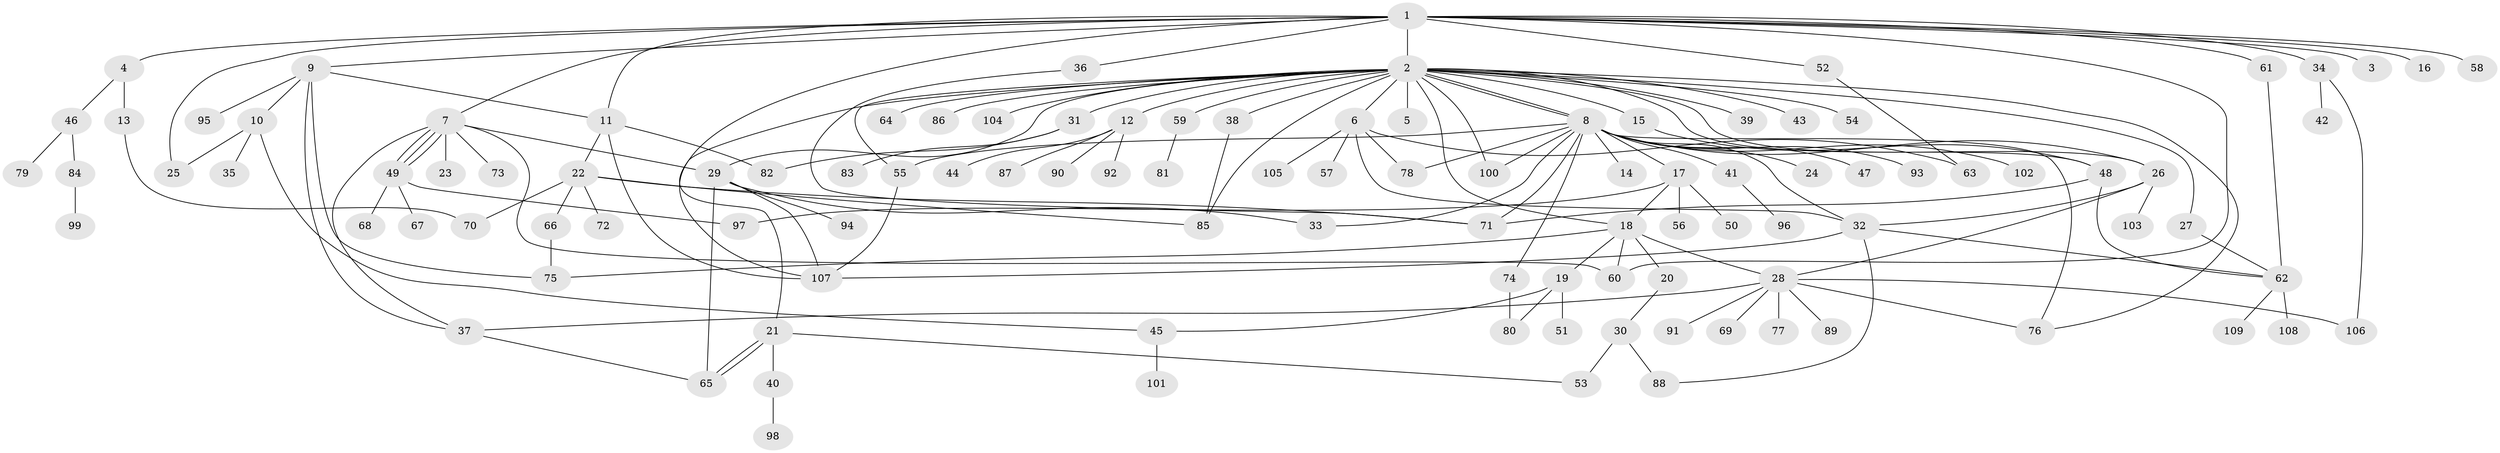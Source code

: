 // Generated by graph-tools (version 1.1) at 2025/11/02/27/25 16:11:09]
// undirected, 109 vertices, 156 edges
graph export_dot {
graph [start="1"]
  node [color=gray90,style=filled];
  1;
  2;
  3;
  4;
  5;
  6;
  7;
  8;
  9;
  10;
  11;
  12;
  13;
  14;
  15;
  16;
  17;
  18;
  19;
  20;
  21;
  22;
  23;
  24;
  25;
  26;
  27;
  28;
  29;
  30;
  31;
  32;
  33;
  34;
  35;
  36;
  37;
  38;
  39;
  40;
  41;
  42;
  43;
  44;
  45;
  46;
  47;
  48;
  49;
  50;
  51;
  52;
  53;
  54;
  55;
  56;
  57;
  58;
  59;
  60;
  61;
  62;
  63;
  64;
  65;
  66;
  67;
  68;
  69;
  70;
  71;
  72;
  73;
  74;
  75;
  76;
  77;
  78;
  79;
  80;
  81;
  82;
  83;
  84;
  85;
  86;
  87;
  88;
  89;
  90;
  91;
  92;
  93;
  94;
  95;
  96;
  97;
  98;
  99;
  100;
  101;
  102;
  103;
  104;
  105;
  106;
  107;
  108;
  109;
  1 -- 2;
  1 -- 3;
  1 -- 4;
  1 -- 7;
  1 -- 9;
  1 -- 11;
  1 -- 16;
  1 -- 25;
  1 -- 34;
  1 -- 36;
  1 -- 52;
  1 -- 58;
  1 -- 60;
  1 -- 61;
  1 -- 107;
  2 -- 5;
  2 -- 6;
  2 -- 8;
  2 -- 8;
  2 -- 12;
  2 -- 15;
  2 -- 18;
  2 -- 21;
  2 -- 26;
  2 -- 27;
  2 -- 29;
  2 -- 31;
  2 -- 38;
  2 -- 39;
  2 -- 43;
  2 -- 48;
  2 -- 54;
  2 -- 55;
  2 -- 59;
  2 -- 64;
  2 -- 76;
  2 -- 85;
  2 -- 86;
  2 -- 100;
  2 -- 104;
  4 -- 13;
  4 -- 46;
  6 -- 32;
  6 -- 57;
  6 -- 63;
  6 -- 78;
  6 -- 105;
  7 -- 23;
  7 -- 29;
  7 -- 37;
  7 -- 49;
  7 -- 49;
  7 -- 49;
  7 -- 60;
  7 -- 73;
  8 -- 14;
  8 -- 17;
  8 -- 24;
  8 -- 26;
  8 -- 32;
  8 -- 33;
  8 -- 41;
  8 -- 47;
  8 -- 55;
  8 -- 71;
  8 -- 74;
  8 -- 76;
  8 -- 78;
  8 -- 93;
  8 -- 100;
  8 -- 102;
  9 -- 10;
  9 -- 11;
  9 -- 37;
  9 -- 75;
  9 -- 95;
  10 -- 25;
  10 -- 35;
  10 -- 45;
  11 -- 22;
  11 -- 82;
  11 -- 107;
  12 -- 44;
  12 -- 87;
  12 -- 90;
  12 -- 92;
  13 -- 70;
  15 -- 48;
  17 -- 18;
  17 -- 50;
  17 -- 56;
  17 -- 97;
  18 -- 19;
  18 -- 20;
  18 -- 28;
  18 -- 60;
  18 -- 75;
  19 -- 45;
  19 -- 51;
  19 -- 80;
  20 -- 30;
  21 -- 40;
  21 -- 53;
  21 -- 65;
  21 -- 65;
  22 -- 66;
  22 -- 70;
  22 -- 71;
  22 -- 72;
  22 -- 85;
  26 -- 28;
  26 -- 32;
  26 -- 103;
  27 -- 62;
  28 -- 37;
  28 -- 69;
  28 -- 76;
  28 -- 77;
  28 -- 89;
  28 -- 91;
  28 -- 106;
  29 -- 33;
  29 -- 65;
  29 -- 94;
  29 -- 107;
  30 -- 53;
  30 -- 88;
  31 -- 82;
  31 -- 83;
  32 -- 62;
  32 -- 88;
  32 -- 107;
  34 -- 42;
  34 -- 106;
  36 -- 71;
  37 -- 65;
  38 -- 85;
  40 -- 98;
  41 -- 96;
  45 -- 101;
  46 -- 79;
  46 -- 84;
  48 -- 62;
  48 -- 71;
  49 -- 67;
  49 -- 68;
  49 -- 97;
  52 -- 63;
  55 -- 107;
  59 -- 81;
  61 -- 62;
  62 -- 108;
  62 -- 109;
  66 -- 75;
  74 -- 80;
  84 -- 99;
}
